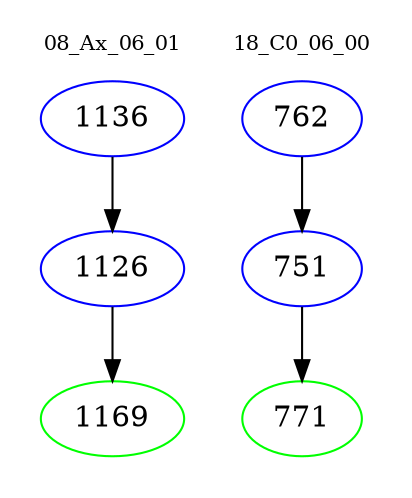 digraph{
subgraph cluster_0 {
color = white
label = "08_Ax_06_01";
fontsize=10;
T0_1136 [label="1136", color="blue"]
T0_1136 -> T0_1126 [color="black"]
T0_1126 [label="1126", color="blue"]
T0_1126 -> T0_1169 [color="black"]
T0_1169 [label="1169", color="green"]
}
subgraph cluster_1 {
color = white
label = "18_C0_06_00";
fontsize=10;
T1_762 [label="762", color="blue"]
T1_762 -> T1_751 [color="black"]
T1_751 [label="751", color="blue"]
T1_751 -> T1_771 [color="black"]
T1_771 [label="771", color="green"]
}
}
